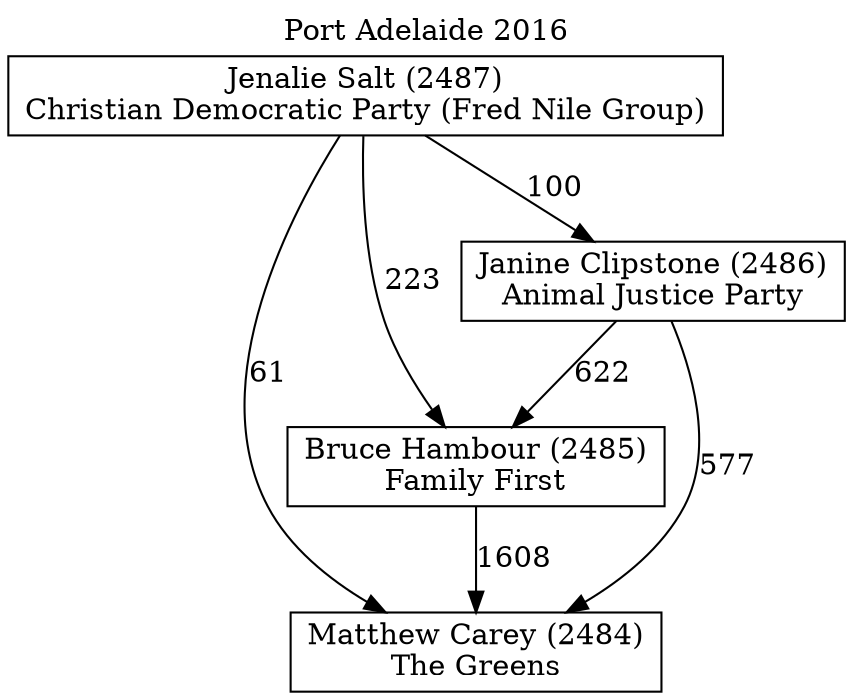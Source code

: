 // House preference flow
digraph "Matthew Carey (2484)_Port Adelaide_2016" {
	graph [label="Port Adelaide 2016" labelloc=t]
	node [shape=box]
	"Matthew Carey (2484)" [label="Matthew Carey (2484)
The Greens"]
	"Bruce Hambour (2485)" [label="Bruce Hambour (2485)
Family First"]
	"Janine Clipstone (2486)" [label="Janine Clipstone (2486)
Animal Justice Party"]
	"Jenalie Salt (2487)" [label="Jenalie Salt (2487)
Christian Democratic Party (Fred Nile Group)"]
	"Matthew Carey (2484)" [label="Matthew Carey (2484)
The Greens"]
	"Janine Clipstone (2486)" [label="Janine Clipstone (2486)
Animal Justice Party"]
	"Jenalie Salt (2487)" [label="Jenalie Salt (2487)
Christian Democratic Party (Fred Nile Group)"]
	"Matthew Carey (2484)" [label="Matthew Carey (2484)
The Greens"]
	"Jenalie Salt (2487)" [label="Jenalie Salt (2487)
Christian Democratic Party (Fred Nile Group)"]
	"Jenalie Salt (2487)" [label="Jenalie Salt (2487)
Christian Democratic Party (Fred Nile Group)"]
	"Janine Clipstone (2486)" [label="Janine Clipstone (2486)
Animal Justice Party"]
	"Jenalie Salt (2487)" [label="Jenalie Salt (2487)
Christian Democratic Party (Fred Nile Group)"]
	"Jenalie Salt (2487)" [label="Jenalie Salt (2487)
Christian Democratic Party (Fred Nile Group)"]
	"Bruce Hambour (2485)" [label="Bruce Hambour (2485)
Family First"]
	"Janine Clipstone (2486)" [label="Janine Clipstone (2486)
Animal Justice Party"]
	"Jenalie Salt (2487)" [label="Jenalie Salt (2487)
Christian Democratic Party (Fred Nile Group)"]
	"Bruce Hambour (2485)" [label="Bruce Hambour (2485)
Family First"]
	"Jenalie Salt (2487)" [label="Jenalie Salt (2487)
Christian Democratic Party (Fred Nile Group)"]
	"Jenalie Salt (2487)" [label="Jenalie Salt (2487)
Christian Democratic Party (Fred Nile Group)"]
	"Janine Clipstone (2486)" [label="Janine Clipstone (2486)
Animal Justice Party"]
	"Jenalie Salt (2487)" [label="Jenalie Salt (2487)
Christian Democratic Party (Fred Nile Group)"]
	"Jenalie Salt (2487)" [label="Jenalie Salt (2487)
Christian Democratic Party (Fred Nile Group)"]
	"Bruce Hambour (2485)" -> "Matthew Carey (2484)" [label=1608]
	"Janine Clipstone (2486)" -> "Bruce Hambour (2485)" [label=622]
	"Jenalie Salt (2487)" -> "Janine Clipstone (2486)" [label=100]
	"Janine Clipstone (2486)" -> "Matthew Carey (2484)" [label=577]
	"Jenalie Salt (2487)" -> "Matthew Carey (2484)" [label=61]
	"Jenalie Salt (2487)" -> "Bruce Hambour (2485)" [label=223]
}
